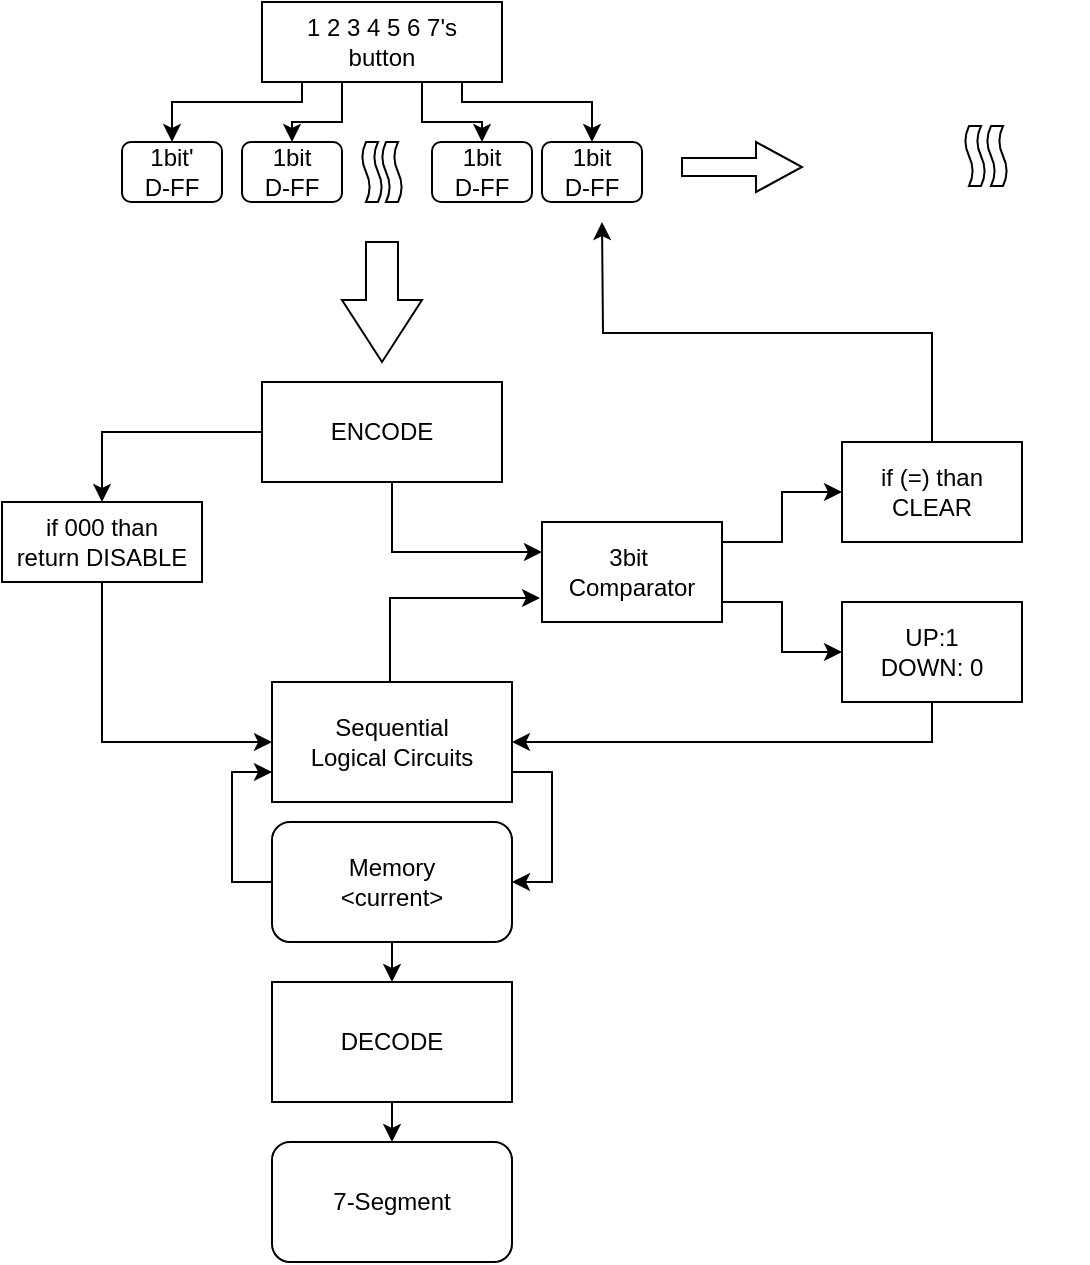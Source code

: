 <mxfile version="14.7.6" type="github">
  <diagram id="Hf4F8EhudIx9GHcKuJyu" name="Page-1">
    <mxGraphModel dx="1422" dy="762" grid="1" gridSize="10" guides="1" tooltips="1" connect="1" arrows="1" fold="1" page="1" pageScale="1" pageWidth="827" pageHeight="1169" math="0" shadow="0">
      <root>
        <mxCell id="0" />
        <mxCell id="1" parent="0" />
        <mxCell id="U3d2GX4V-Grrhq8g660X-55" style="edgeStyle=orthogonalEdgeStyle;rounded=0;orthogonalLoop=1;jettySize=auto;html=1;exitX=0.75;exitY=0;exitDx=0;exitDy=0;" edge="1" parent="1">
          <mxGeometry relative="1" as="geometry">
            <mxPoint x="335" y="430" as="sourcePoint" />
            <mxPoint x="411" y="368" as="targetPoint" />
            <Array as="points">
              <mxPoint x="336" y="368" />
            </Array>
          </mxGeometry>
        </mxCell>
        <mxCell id="U3d2GX4V-Grrhq8g660X-94" style="edgeStyle=orthogonalEdgeStyle;rounded=0;orthogonalLoop=1;jettySize=auto;html=1;exitX=1;exitY=0.75;exitDx=0;exitDy=0;entryX=1;entryY=0.5;entryDx=0;entryDy=0;" edge="1" parent="1" source="U3d2GX4V-Grrhq8g660X-3" target="U3d2GX4V-Grrhq8g660X-92">
          <mxGeometry relative="1" as="geometry" />
        </mxCell>
        <mxCell id="U3d2GX4V-Grrhq8g660X-3" value="Sequential&lt;br&gt;Logical Circuits" style="rounded=1;whiteSpace=wrap;html=1;arcSize=0;" vertex="1" parent="1">
          <mxGeometry x="277" y="410" width="120" height="60" as="geometry" />
        </mxCell>
        <mxCell id="U3d2GX4V-Grrhq8g660X-61" style="edgeStyle=orthogonalEdgeStyle;rounded=0;orthogonalLoop=1;jettySize=auto;html=1;exitX=1;exitY=0.5;exitDx=0;exitDy=0;entryX=0;entryY=0.5;entryDx=0;entryDy=0;" edge="1" parent="1" source="U3d2GX4V-Grrhq8g660X-6" target="U3d2GX4V-Grrhq8g660X-51">
          <mxGeometry relative="1" as="geometry">
            <Array as="points">
              <mxPoint x="502" y="370" />
              <mxPoint x="532" y="370" />
              <mxPoint x="532" y="395" />
            </Array>
          </mxGeometry>
        </mxCell>
        <mxCell id="U3d2GX4V-Grrhq8g660X-78" style="edgeStyle=orthogonalEdgeStyle;rounded=0;orthogonalLoop=1;jettySize=auto;html=1;exitX=1;exitY=0.5;exitDx=0;exitDy=0;entryX=0;entryY=0.5;entryDx=0;entryDy=0;" edge="1" parent="1" source="U3d2GX4V-Grrhq8g660X-6" target="U3d2GX4V-Grrhq8g660X-77">
          <mxGeometry relative="1" as="geometry">
            <Array as="points">
              <mxPoint x="502" y="340" />
              <mxPoint x="532" y="340" />
              <mxPoint x="532" y="315" />
            </Array>
          </mxGeometry>
        </mxCell>
        <mxCell id="U3d2GX4V-Grrhq8g660X-6" value="3bit&amp;nbsp; Comparator" style="rounded=1;whiteSpace=wrap;html=1;arcSize=0;" vertex="1" parent="1">
          <mxGeometry x="412" y="330" width="90" height="50" as="geometry" />
        </mxCell>
        <mxCell id="U3d2GX4V-Grrhq8g660X-69" style="edgeStyle=orthogonalEdgeStyle;rounded=0;orthogonalLoop=1;jettySize=auto;html=1;exitX=0.25;exitY=1;exitDx=0;exitDy=0;entryX=0.5;entryY=0;entryDx=0;entryDy=0;" edge="1" parent="1" source="U3d2GX4V-Grrhq8g660X-11" target="U3d2GX4V-Grrhq8g660X-18">
          <mxGeometry relative="1" as="geometry">
            <Array as="points">
              <mxPoint x="292" y="110" />
              <mxPoint x="292" y="120" />
              <mxPoint x="227" y="120" />
            </Array>
          </mxGeometry>
        </mxCell>
        <mxCell id="U3d2GX4V-Grrhq8g660X-70" style="edgeStyle=orthogonalEdgeStyle;rounded=0;orthogonalLoop=1;jettySize=auto;html=1;exitX=0.5;exitY=1;exitDx=0;exitDy=0;entryX=0.5;entryY=0;entryDx=0;entryDy=0;" edge="1" parent="1" source="U3d2GX4V-Grrhq8g660X-11" target="U3d2GX4V-Grrhq8g660X-31">
          <mxGeometry relative="1" as="geometry">
            <Array as="points">
              <mxPoint x="312" y="110" />
              <mxPoint x="312" y="130" />
              <mxPoint x="287" y="130" />
            </Array>
          </mxGeometry>
        </mxCell>
        <mxCell id="U3d2GX4V-Grrhq8g660X-72" style="edgeStyle=orthogonalEdgeStyle;rounded=0;orthogonalLoop=1;jettySize=auto;html=1;exitX=0.75;exitY=1;exitDx=0;exitDy=0;entryX=0.5;entryY=0;entryDx=0;entryDy=0;" edge="1" parent="1" source="U3d2GX4V-Grrhq8g660X-11" target="U3d2GX4V-Grrhq8g660X-66">
          <mxGeometry relative="1" as="geometry">
            <Array as="points">
              <mxPoint x="372" y="110" />
              <mxPoint x="372" y="120" />
              <mxPoint x="437" y="120" />
            </Array>
          </mxGeometry>
        </mxCell>
        <mxCell id="U3d2GX4V-Grrhq8g660X-11" value="1 2 3 4 5 6 7&#39;s &lt;br&gt;button" style="rounded=1;whiteSpace=wrap;html=1;arcSize=0;" vertex="1" parent="1">
          <mxGeometry x="272" y="70" width="120" height="40" as="geometry" />
        </mxCell>
        <mxCell id="U3d2GX4V-Grrhq8g660X-48" style="edgeStyle=orthogonalEdgeStyle;rounded=0;orthogonalLoop=1;jettySize=auto;html=1;exitX=0.5;exitY=1;exitDx=0;exitDy=0;" edge="1" parent="1" source="U3d2GX4V-Grrhq8g660X-13">
          <mxGeometry relative="1" as="geometry">
            <mxPoint x="412" y="345" as="targetPoint" />
            <Array as="points">
              <mxPoint x="337" y="345" />
            </Array>
          </mxGeometry>
        </mxCell>
        <mxCell id="U3d2GX4V-Grrhq8g660X-90" style="edgeStyle=orthogonalEdgeStyle;rounded=0;orthogonalLoop=1;jettySize=auto;html=1;exitX=0;exitY=0.5;exitDx=0;exitDy=0;entryX=0.5;entryY=0;entryDx=0;entryDy=0;" edge="1" parent="1" source="U3d2GX4V-Grrhq8g660X-13" target="U3d2GX4V-Grrhq8g660X-89">
          <mxGeometry relative="1" as="geometry" />
        </mxCell>
        <mxCell id="U3d2GX4V-Grrhq8g660X-13" value="ENCODE" style="rounded=1;whiteSpace=wrap;html=1;arcSize=0;" vertex="1" parent="1">
          <mxGeometry x="272" y="260" width="120" height="50" as="geometry" />
        </mxCell>
        <mxCell id="U3d2GX4V-Grrhq8g660X-14" value="7-Segment" style="rounded=1;whiteSpace=wrap;html=1;" vertex="1" parent="1">
          <mxGeometry x="277" y="640" width="120" height="60" as="geometry" />
        </mxCell>
        <mxCell id="U3d2GX4V-Grrhq8g660X-58" style="edgeStyle=orthogonalEdgeStyle;rounded=0;orthogonalLoop=1;jettySize=auto;html=1;exitX=0.5;exitY=1;exitDx=0;exitDy=0;entryX=0.5;entryY=0;entryDx=0;entryDy=0;" edge="1" parent="1" source="U3d2GX4V-Grrhq8g660X-16" target="U3d2GX4V-Grrhq8g660X-14">
          <mxGeometry relative="1" as="geometry" />
        </mxCell>
        <mxCell id="U3d2GX4V-Grrhq8g660X-16" value="DECODE" style="rounded=1;whiteSpace=wrap;html=1;arcSize=0;" vertex="1" parent="1">
          <mxGeometry x="277" y="560" width="120" height="60" as="geometry" />
        </mxCell>
        <mxCell id="U3d2GX4V-Grrhq8g660X-18" value="1bit&#39;&lt;br&gt;D-FF" style="rounded=1;whiteSpace=wrap;html=1;" vertex="1" parent="1">
          <mxGeometry x="202" y="140" width="50" height="30" as="geometry" />
        </mxCell>
        <mxCell id="U3d2GX4V-Grrhq8g660X-30" value="" style="shape=tape;whiteSpace=wrap;html=1;direction=south;" vertex="1" parent="1">
          <mxGeometry x="322" y="140" width="10" height="30" as="geometry" />
        </mxCell>
        <mxCell id="U3d2GX4V-Grrhq8g660X-31" value="1bit&lt;br&gt;D-FF" style="rounded=1;whiteSpace=wrap;html=1;" vertex="1" parent="1">
          <mxGeometry x="262" y="140" width="50" height="30" as="geometry" />
        </mxCell>
        <mxCell id="U3d2GX4V-Grrhq8g660X-56" style="edgeStyle=orthogonalEdgeStyle;rounded=0;orthogonalLoop=1;jettySize=auto;html=1;exitX=0.5;exitY=1;exitDx=0;exitDy=0;entryX=1;entryY=0.5;entryDx=0;entryDy=0;" edge="1" parent="1" source="U3d2GX4V-Grrhq8g660X-51" target="U3d2GX4V-Grrhq8g660X-3">
          <mxGeometry relative="1" as="geometry" />
        </mxCell>
        <mxCell id="U3d2GX4V-Grrhq8g660X-51" value="UP:1&lt;br&gt;DOWN: 0" style="rounded=1;whiteSpace=wrap;html=1;arcSize=0;" vertex="1" parent="1">
          <mxGeometry x="562" y="370" width="90" height="50" as="geometry" />
        </mxCell>
        <mxCell id="U3d2GX4V-Grrhq8g660X-63" value="" style="html=1;shadow=0;dashed=0;align=center;verticalAlign=middle;shape=mxgraph.arrows2.arrow;dy=0.6;dx=31;notch=0;rotation=90;" vertex="1" parent="1">
          <mxGeometry x="302" y="200" width="60" height="40" as="geometry" />
        </mxCell>
        <mxCell id="U3d2GX4V-Grrhq8g660X-65" value="1bit&lt;br&gt;D-FF" style="rounded=1;whiteSpace=wrap;html=1;" vertex="1" parent="1">
          <mxGeometry x="357" y="140" width="50" height="30" as="geometry" />
        </mxCell>
        <mxCell id="U3d2GX4V-Grrhq8g660X-66" value="1bit&lt;br&gt;D-FF" style="rounded=1;whiteSpace=wrap;html=1;" vertex="1" parent="1">
          <mxGeometry x="412" y="140" width="50" height="30" as="geometry" />
        </mxCell>
        <mxCell id="U3d2GX4V-Grrhq8g660X-68" value="" style="shape=tape;whiteSpace=wrap;html=1;direction=south;" vertex="1" parent="1">
          <mxGeometry x="332" y="140" width="10" height="30" as="geometry" />
        </mxCell>
        <mxCell id="U3d2GX4V-Grrhq8g660X-71" style="edgeStyle=orthogonalEdgeStyle;rounded=0;orthogonalLoop=1;jettySize=auto;html=1;" edge="1" parent="1">
          <mxGeometry relative="1" as="geometry">
            <mxPoint x="352" y="110" as="sourcePoint" />
            <mxPoint x="382" y="140" as="targetPoint" />
            <Array as="points">
              <mxPoint x="352" y="130" />
              <mxPoint x="382" y="130" />
              <mxPoint x="382" y="140" />
            </Array>
          </mxGeometry>
        </mxCell>
        <mxCell id="U3d2GX4V-Grrhq8g660X-75" value="" style="html=1;shadow=0;dashed=0;align=center;verticalAlign=middle;shape=mxgraph.arrows2.arrow;dy=0.64;dx=23;notch=0;rotation=0;" vertex="1" parent="1">
          <mxGeometry x="482" y="140" width="60" height="25" as="geometry" />
        </mxCell>
        <mxCell id="U3d2GX4V-Grrhq8g660X-87" style="edgeStyle=orthogonalEdgeStyle;rounded=0;orthogonalLoop=1;jettySize=auto;html=1;exitX=0.5;exitY=0;exitDx=0;exitDy=0;" edge="1" parent="1" source="U3d2GX4V-Grrhq8g660X-77">
          <mxGeometry relative="1" as="geometry">
            <mxPoint x="442" y="180" as="targetPoint" />
          </mxGeometry>
        </mxCell>
        <mxCell id="U3d2GX4V-Grrhq8g660X-77" value="if (=) than&lt;br&gt;CLEAR" style="rounded=1;whiteSpace=wrap;html=1;arcSize=0;" vertex="1" parent="1">
          <mxGeometry x="562" y="290" width="90" height="50" as="geometry" />
        </mxCell>
        <mxCell id="U3d2GX4V-Grrhq8g660X-80" value="" style="shape=image;html=1;verticalAlign=top;verticalLabelPosition=bottom;labelBackgroundColor=#ffffff;imageAspect=0;aspect=fixed;image=https://cdn2.iconfinder.com/data/icons/electronic-13/480/6-electronic-led-icon-2-128.png;rounded=0;glass=0;sketch=0;fillColor=none;" vertex="1" parent="1">
          <mxGeometry x="552" y="132" width="33" height="33" as="geometry" />
        </mxCell>
        <mxCell id="U3d2GX4V-Grrhq8g660X-82" value="" style="shape=image;html=1;verticalAlign=top;verticalLabelPosition=bottom;labelBackgroundColor=#ffffff;imageAspect=0;aspect=fixed;image=https://cdn2.iconfinder.com/data/icons/electronic-13/480/6-electronic-led-icon-2-128.png;rounded=0;glass=0;sketch=0;fillColor=none;" vertex="1" parent="1">
          <mxGeometry x="590.5" y="132" width="33" height="33" as="geometry" />
        </mxCell>
        <mxCell id="U3d2GX4V-Grrhq8g660X-83" value="" style="shape=image;html=1;verticalAlign=top;verticalLabelPosition=bottom;labelBackgroundColor=#ffffff;imageAspect=0;aspect=fixed;image=https://cdn2.iconfinder.com/data/icons/electronic-13/480/6-electronic-led-icon-2-128.png;rounded=0;glass=0;sketch=0;fillColor=none;" vertex="1" parent="1">
          <mxGeometry x="652" y="130.5" width="33" height="33" as="geometry" />
        </mxCell>
        <mxCell id="U3d2GX4V-Grrhq8g660X-85" value="" style="shape=tape;whiteSpace=wrap;html=1;direction=south;" vertex="1" parent="1">
          <mxGeometry x="623.5" y="132" width="10" height="30" as="geometry" />
        </mxCell>
        <mxCell id="U3d2GX4V-Grrhq8g660X-86" value="" style="shape=tape;whiteSpace=wrap;html=1;direction=south;" vertex="1" parent="1">
          <mxGeometry x="634.5" y="132" width="10" height="30" as="geometry" />
        </mxCell>
        <mxCell id="U3d2GX4V-Grrhq8g660X-91" style="edgeStyle=orthogonalEdgeStyle;rounded=0;orthogonalLoop=1;jettySize=auto;html=1;exitX=0.5;exitY=1;exitDx=0;exitDy=0;entryX=0;entryY=0.5;entryDx=0;entryDy=0;" edge="1" parent="1" source="U3d2GX4V-Grrhq8g660X-89" target="U3d2GX4V-Grrhq8g660X-3">
          <mxGeometry relative="1" as="geometry" />
        </mxCell>
        <mxCell id="U3d2GX4V-Grrhq8g660X-89" value="if 000 than&lt;br&gt;return DISABLE" style="rounded=1;whiteSpace=wrap;html=1;arcSize=0;" vertex="1" parent="1">
          <mxGeometry x="142" y="320" width="100" height="40" as="geometry" />
        </mxCell>
        <mxCell id="U3d2GX4V-Grrhq8g660X-93" style="edgeStyle=orthogonalEdgeStyle;rounded=0;orthogonalLoop=1;jettySize=auto;html=1;exitX=0.5;exitY=1;exitDx=0;exitDy=0;entryX=0.5;entryY=0;entryDx=0;entryDy=0;" edge="1" parent="1" source="U3d2GX4V-Grrhq8g660X-92" target="U3d2GX4V-Grrhq8g660X-16">
          <mxGeometry relative="1" as="geometry" />
        </mxCell>
        <mxCell id="U3d2GX4V-Grrhq8g660X-97" style="edgeStyle=orthogonalEdgeStyle;rounded=0;orthogonalLoop=1;jettySize=auto;html=1;exitX=0;exitY=0.5;exitDx=0;exitDy=0;entryX=0;entryY=0.75;entryDx=0;entryDy=0;" edge="1" parent="1" source="U3d2GX4V-Grrhq8g660X-92" target="U3d2GX4V-Grrhq8g660X-3">
          <mxGeometry relative="1" as="geometry" />
        </mxCell>
        <mxCell id="U3d2GX4V-Grrhq8g660X-92" value="Memory&lt;br&gt;&amp;lt;current&amp;gt;" style="rounded=1;whiteSpace=wrap;html=1;" vertex="1" parent="1">
          <mxGeometry x="277" y="480" width="120" height="60" as="geometry" />
        </mxCell>
      </root>
    </mxGraphModel>
  </diagram>
</mxfile>
